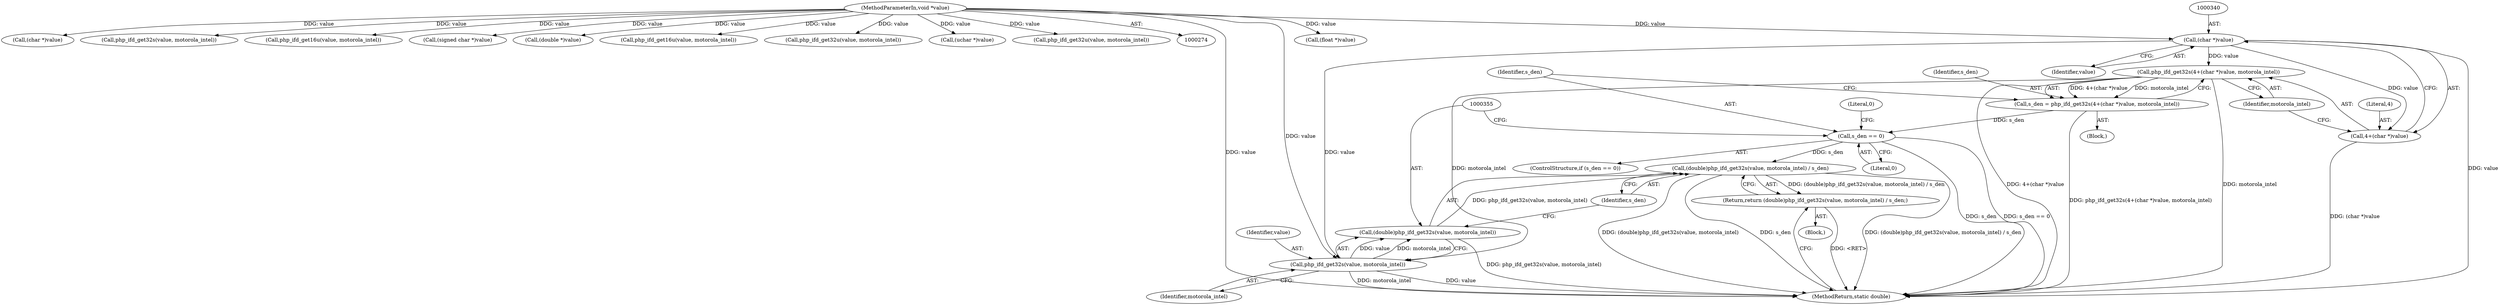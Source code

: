 digraph "0_php_082aecfc3a753ad03be82cf14f03ac065723ec92@pointer" {
"1000339" [label="(Call,(char *)value)"];
"1000275" [label="(MethodParameterIn,void *value)"];
"1000336" [label="(Call,php_ifd_get32s(4+(char *)value, motorola_intel))"];
"1000334" [label="(Call,s_den = php_ifd_get32s(4+(char *)value, motorola_intel))"];
"1000344" [label="(Call,s_den == 0)"];
"1000353" [label="(Call,(double)php_ifd_get32s(value, motorola_intel) / s_den)"];
"1000352" [label="(Return,return (double)php_ifd_get32s(value, motorola_intel) / s_den;)"];
"1000356" [label="(Call,php_ifd_get32s(value, motorola_intel))"];
"1000354" [label="(Call,(double)php_ifd_get32s(value, motorola_intel))"];
"1000337" [label="(Call,4+(char *)value)"];
"1000357" [label="(Identifier,value)"];
"1000352" [label="(Return,return (double)php_ifd_get32s(value, motorola_intel) / s_den;)"];
"1000344" [label="(Call,s_den == 0)"];
"1000345" [label="(Identifier,s_den)"];
"1000349" [label="(Literal,0)"];
"1000335" [label="(Identifier,s_den)"];
"1000377" [label="(Call,(float *)value)"];
"1000346" [label="(Literal,0)"];
"1000312" [label="(Call,(char *)value)"];
"1000388" [label="(MethodReturn,static double)"];
"1000336" [label="(Call,php_ifd_get32s(4+(char *)value, motorola_intel))"];
"1000339" [label="(Call,(char *)value)"];
"1000342" [label="(Identifier,motorola_intel)"];
"1000341" [label="(Identifier,value)"];
"1000337" [label="(Call,4+(char *)value)"];
"1000369" [label="(Call,php_ifd_get32s(value, motorola_intel))"];
"1000275" [label="(MethodParameterIn,void *value)"];
"1000364" [label="(Call,php_ifd_get16u(value, motorola_intel))"];
"1000287" [label="(Call,(signed char *)value)"];
"1000338" [label="(Literal,4)"];
"1000343" [label="(ControlStructure,if (s_den == 0))"];
"1000283" [label="(Block,)"];
"1000383" [label="(Call,(double *)value)"];
"1000298" [label="(Call,php_ifd_get16u(value, motorola_intel))"];
"1000358" [label="(Identifier,motorola_intel)"];
"1000329" [label="(Call,php_ifd_get32u(value, motorola_intel))"];
"1000356" [label="(Call,php_ifd_get32s(value, motorola_intel))"];
"1000354" [label="(Call,(double)php_ifd_get32s(value, motorola_intel))"];
"1000293" [label="(Call,(uchar *)value)"];
"1000351" [label="(Block,)"];
"1000353" [label="(Call,(double)php_ifd_get32s(value, motorola_intel) / s_den)"];
"1000334" [label="(Call,s_den = php_ifd_get32s(4+(char *)value, motorola_intel))"];
"1000303" [label="(Call,php_ifd_get32u(value, motorola_intel))"];
"1000359" [label="(Identifier,s_den)"];
"1000339" -> "1000337"  [label="AST: "];
"1000339" -> "1000341"  [label="CFG: "];
"1000340" -> "1000339"  [label="AST: "];
"1000341" -> "1000339"  [label="AST: "];
"1000337" -> "1000339"  [label="CFG: "];
"1000339" -> "1000388"  [label="DDG: value"];
"1000339" -> "1000336"  [label="DDG: value"];
"1000339" -> "1000337"  [label="DDG: value"];
"1000275" -> "1000339"  [label="DDG: value"];
"1000339" -> "1000356"  [label="DDG: value"];
"1000275" -> "1000274"  [label="AST: "];
"1000275" -> "1000388"  [label="DDG: value"];
"1000275" -> "1000287"  [label="DDG: value"];
"1000275" -> "1000293"  [label="DDG: value"];
"1000275" -> "1000298"  [label="DDG: value"];
"1000275" -> "1000303"  [label="DDG: value"];
"1000275" -> "1000312"  [label="DDG: value"];
"1000275" -> "1000329"  [label="DDG: value"];
"1000275" -> "1000356"  [label="DDG: value"];
"1000275" -> "1000364"  [label="DDG: value"];
"1000275" -> "1000369"  [label="DDG: value"];
"1000275" -> "1000377"  [label="DDG: value"];
"1000275" -> "1000383"  [label="DDG: value"];
"1000336" -> "1000334"  [label="AST: "];
"1000336" -> "1000342"  [label="CFG: "];
"1000337" -> "1000336"  [label="AST: "];
"1000342" -> "1000336"  [label="AST: "];
"1000334" -> "1000336"  [label="CFG: "];
"1000336" -> "1000388"  [label="DDG: motorola_intel"];
"1000336" -> "1000388"  [label="DDG: 4+(char *)value"];
"1000336" -> "1000334"  [label="DDG: 4+(char *)value"];
"1000336" -> "1000334"  [label="DDG: motorola_intel"];
"1000336" -> "1000356"  [label="DDG: motorola_intel"];
"1000334" -> "1000283"  [label="AST: "];
"1000335" -> "1000334"  [label="AST: "];
"1000345" -> "1000334"  [label="CFG: "];
"1000334" -> "1000388"  [label="DDG: php_ifd_get32s(4+(char *)value, motorola_intel)"];
"1000334" -> "1000344"  [label="DDG: s_den"];
"1000344" -> "1000343"  [label="AST: "];
"1000344" -> "1000346"  [label="CFG: "];
"1000345" -> "1000344"  [label="AST: "];
"1000346" -> "1000344"  [label="AST: "];
"1000349" -> "1000344"  [label="CFG: "];
"1000355" -> "1000344"  [label="CFG: "];
"1000344" -> "1000388"  [label="DDG: s_den == 0"];
"1000344" -> "1000388"  [label="DDG: s_den"];
"1000344" -> "1000353"  [label="DDG: s_den"];
"1000353" -> "1000352"  [label="AST: "];
"1000353" -> "1000359"  [label="CFG: "];
"1000354" -> "1000353"  [label="AST: "];
"1000359" -> "1000353"  [label="AST: "];
"1000352" -> "1000353"  [label="CFG: "];
"1000353" -> "1000388"  [label="DDG: (double)php_ifd_get32s(value, motorola_intel) / s_den"];
"1000353" -> "1000388"  [label="DDG: (double)php_ifd_get32s(value, motorola_intel)"];
"1000353" -> "1000388"  [label="DDG: s_den"];
"1000353" -> "1000352"  [label="DDG: (double)php_ifd_get32s(value, motorola_intel) / s_den"];
"1000354" -> "1000353"  [label="DDG: php_ifd_get32s(value, motorola_intel)"];
"1000352" -> "1000351"  [label="AST: "];
"1000388" -> "1000352"  [label="CFG: "];
"1000352" -> "1000388"  [label="DDG: <RET>"];
"1000356" -> "1000354"  [label="AST: "];
"1000356" -> "1000358"  [label="CFG: "];
"1000357" -> "1000356"  [label="AST: "];
"1000358" -> "1000356"  [label="AST: "];
"1000354" -> "1000356"  [label="CFG: "];
"1000356" -> "1000388"  [label="DDG: value"];
"1000356" -> "1000388"  [label="DDG: motorola_intel"];
"1000356" -> "1000354"  [label="DDG: value"];
"1000356" -> "1000354"  [label="DDG: motorola_intel"];
"1000355" -> "1000354"  [label="AST: "];
"1000359" -> "1000354"  [label="CFG: "];
"1000354" -> "1000388"  [label="DDG: php_ifd_get32s(value, motorola_intel)"];
"1000338" -> "1000337"  [label="AST: "];
"1000342" -> "1000337"  [label="CFG: "];
"1000337" -> "1000388"  [label="DDG: (char *)value"];
}

